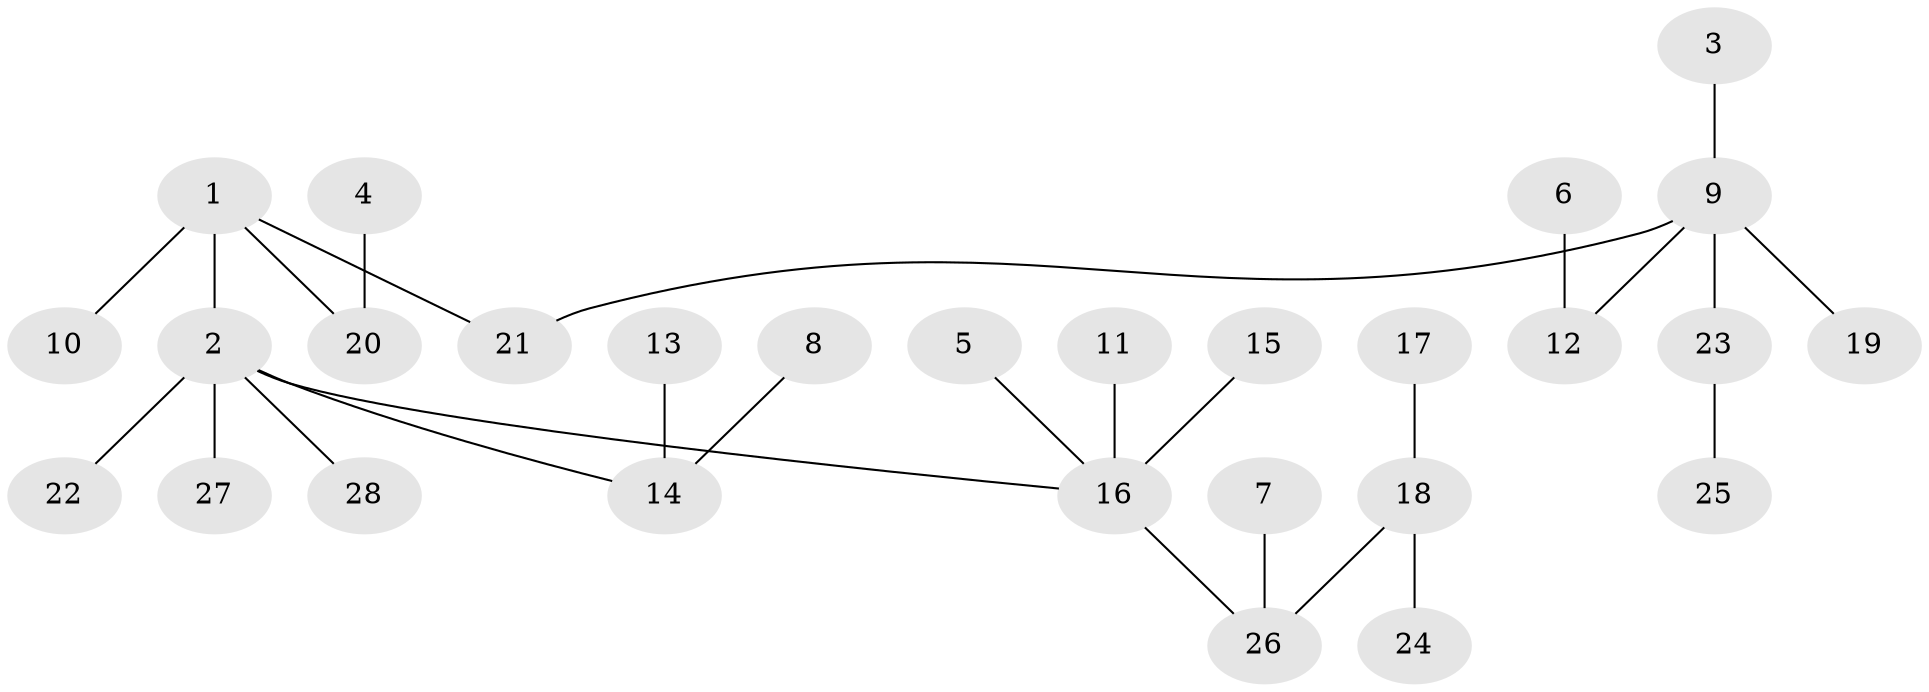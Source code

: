 // original degree distribution, {4: 0.07272727272727272, 5: 0.01818181818181818, 3: 0.18181818181818182, 6: 0.01818181818181818, 1: 0.5818181818181818, 7: 0.01818181818181818, 2: 0.10909090909090909}
// Generated by graph-tools (version 1.1) at 2025/50/03/09/25 03:50:25]
// undirected, 28 vertices, 27 edges
graph export_dot {
graph [start="1"]
  node [color=gray90,style=filled];
  1;
  2;
  3;
  4;
  5;
  6;
  7;
  8;
  9;
  10;
  11;
  12;
  13;
  14;
  15;
  16;
  17;
  18;
  19;
  20;
  21;
  22;
  23;
  24;
  25;
  26;
  27;
  28;
  1 -- 2 [weight=1.0];
  1 -- 10 [weight=1.0];
  1 -- 20 [weight=1.0];
  1 -- 21 [weight=1.0];
  2 -- 14 [weight=1.0];
  2 -- 16 [weight=1.0];
  2 -- 22 [weight=1.0];
  2 -- 27 [weight=1.0];
  2 -- 28 [weight=1.0];
  3 -- 9 [weight=1.0];
  4 -- 20 [weight=1.0];
  5 -- 16 [weight=1.0];
  6 -- 12 [weight=1.0];
  7 -- 26 [weight=1.0];
  8 -- 14 [weight=1.0];
  9 -- 12 [weight=1.0];
  9 -- 19 [weight=1.0];
  9 -- 21 [weight=1.0];
  9 -- 23 [weight=1.0];
  11 -- 16 [weight=1.0];
  13 -- 14 [weight=1.0];
  15 -- 16 [weight=1.0];
  16 -- 26 [weight=1.0];
  17 -- 18 [weight=1.0];
  18 -- 24 [weight=1.0];
  18 -- 26 [weight=1.0];
  23 -- 25 [weight=1.0];
}
